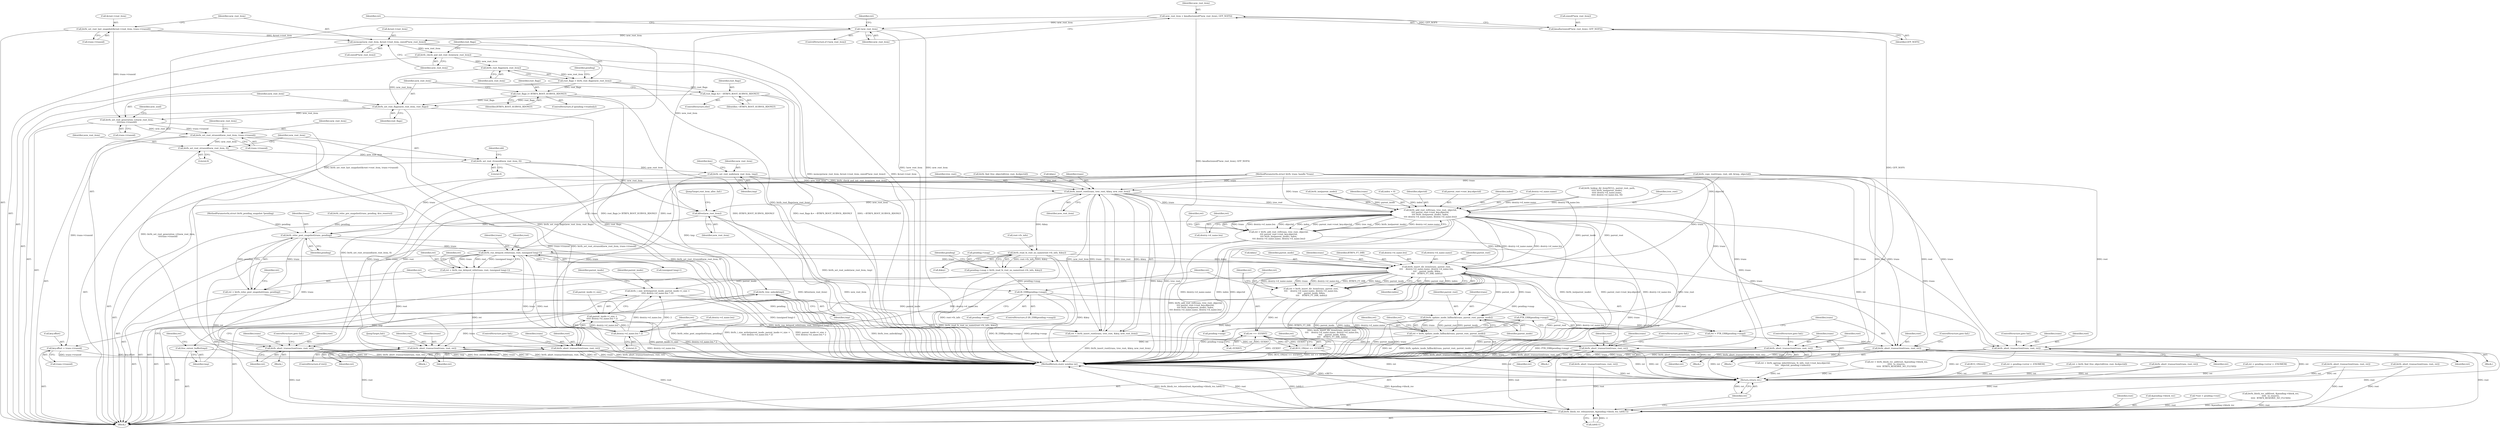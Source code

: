 digraph "0_linux_9c52057c698fb96f8f07e7a4bcf4801a092bda89_2@API" {
"1000394" [label="(Call,memcpy(new_root_item, &root->root_item, sizeof(*new_root_item)))"];
"1000178" [label="(Call,!new_root_item)"];
"1000170" [label="(Call,new_root_item = kmalloc(sizeof(*new_root_item), GFP_NOFS))"];
"1000172" [label="(Call,kmalloc(sizeof(*new_root_item), GFP_NOFS))"];
"1000386" [label="(Call,btrfs_set_root_last_snapshot(&root->root_item, trans->transid))"];
"1000403" [label="(Call,btrfs_check_and_init_root_item(new_root_item))"];
"1000407" [label="(Call,btrfs_root_flags(new_root_item))"];
"1000405" [label="(Call,root_flags = btrfs_root_flags(new_root_item))"];
"1000413" [label="(Call,root_flags |= BTRFS_ROOT_SUBVOL_RDONLY)"];
"1000420" [label="(Call,btrfs_set_root_flags(new_root_item, root_flags))"];
"1000423" [label="(Call,btrfs_set_root_generation_v2(new_root_item,\n\t\t\ttrans->transid))"];
"1000469" [label="(Call,btrfs_set_root_otransid(new_root_item, trans->transid))"];
"1000494" [label="(Call,btrfs_set_root_stransid(new_root_item, 0))"];
"1000497" [label="(Call,btrfs_set_root_rtransid(new_root_item, 0))"];
"1000555" [label="(Call,btrfs_set_root_node(new_root_item, tmp))"];
"1000567" [label="(Call,btrfs_insert_root(trans, tree_root, &key, new_root_item))"];
"1000565" [label="(Call,ret = btrfs_insert_root(trans, tree_root, &key, new_root_item))"];
"1000580" [label="(Call,btrfs_abort_transaction(trans, root, ret))"];
"1000764" [label="(Call,btrfs_block_rsv_release(root, &pending->block_rsv, (u64)-1))"];
"1000774" [label="(Return,return ret;)"];
"1000587" [label="(Call,btrfs_add_root_ref(trans, tree_root, objectid,\n\t\t\t\t parent_root->root_key.objectid,\n\t\t\t\t btrfs_ino(parent_inode), index,\n\t\t\t\t dentry->d_name.name, dentry->d_name.len))"];
"1000585" [label="(Call,ret = btrfs_add_root_ref(trans, tree_root, objectid,\n\t\t\t\t parent_root->root_key.objectid,\n\t\t\t\t btrfs_ino(parent_inode), index,\n\t\t\t\t dentry->d_name.name, dentry->d_name.len))"];
"1000612" [label="(Call,btrfs_abort_transaction(trans, root, ret))"];
"1000647" [label="(Call,btrfs_abort_transaction(trans, root, ret))"];
"1000654" [label="(Call,btrfs_reloc_post_snapshot(trans, pending))"];
"1000652" [label="(Call,ret = btrfs_reloc_post_snapshot(trans, pending))"];
"1000660" [label="(Call,btrfs_abort_transaction(trans, root, ret))"];
"1000667" [label="(Call,btrfs_run_delayed_refs(trans, root, (unsigned long)-1))"];
"1000665" [label="(Call,ret = btrfs_run_delayed_refs(trans, root, (unsigned long)-1))"];
"1000677" [label="(Call,btrfs_abort_transaction(trans, root, ret))"];
"1000684" [label="(Call,btrfs_insert_dir_item(trans, parent_root,\n\t\t\t\t    dentry->d_name.name, dentry->d_name.len,\n \t\t\t\t    parent_inode, &key,\n \t\t\t\t    BTRFS_FT_DIR, index))"];
"1000682" [label="(Call,ret = btrfs_insert_dir_item(trans, parent_root,\n\t\t\t\t    dentry->d_name.name, dentry->d_name.len,\n \t\t\t\t    parent_inode, &key,\n \t\t\t\t    BTRFS_FT_DIR, index))"];
"1000703" [label="(Call,ret == -EEXIST)"];
"1000702" [label="(Call,BUG_ON(ret == -EEXIST))"];
"1000710" [label="(Call,btrfs_abort_transaction(trans, root, ret))"];
"1000715" [label="(Call,btrfs_i_size_write(parent_inode, parent_inode->i_size +\n\t\t\t\t\t dentry->d_name.len * 2))"];
"1000739" [label="(Call,btrfs_update_inode_fallback(trans, parent_root, parent_inode))"];
"1000737" [label="(Call,ret = btrfs_update_inode_fallback(trans, parent_root, parent_inode))"];
"1000745" [label="(Call,btrfs_abort_transaction(trans, root, ret))"];
"1000721" [label="(Call,dentry->d_name.len * 2)"];
"1000717" [label="(Call,parent_inode->i_size +\n\t\t\t\t\t dentry->d_name.len * 2)"];
"1000629" [label="(Call,btrfs_read_fs_root_no_name(root->fs_info, &key))"];
"1000625" [label="(Call,pending->snap = btrfs_read_fs_root_no_name(root->fs_info, &key))"];
"1000636" [label="(Call,IS_ERR(pending->snap))"];
"1000643" [label="(Call,PTR_ERR(pending->snap))"];
"1000641" [label="(Call,ret = PTR_ERR(pending->snap))"];
"1000758" [label="(Call,kfree(new_root_item))"];
"1000573" [label="(Call,btrfs_tree_unlock(tmp))"];
"1000575" [label="(Call,free_extent_buffer(tmp))"];
"1000558" [label="(Call,key.offset = trans->transid)"];
"1000417" [label="(Call,root_flags &= ~BTRFS_ROOT_SUBVOL_RDONLY)"];
"1000576" [label="(Identifier,tmp)"];
"1000400" [label="(Call,sizeof(*new_root_item))"];
"1000124" [label="(Call,*root = pending->root)"];
"1000177" [label="(ControlStructure,if (!new_root_item))"];
"1000629" [label="(Call,btrfs_read_fs_root_no_name(root->fs_info, &key))"];
"1000748" [label="(Identifier,ret)"];
"1000660" [label="(Call,btrfs_abort_transaction(trans, root, ret))"];
"1000668" [label="(Identifier,trans)"];
"1000651" [label="(ControlStructure,goto fail;)"];
"1000573" [label="(Call,btrfs_tree_unlock(tmp))"];
"1000420" [label="(Call,btrfs_set_root_flags(new_root_item, root_flags))"];
"1000544" [label="(Call,btrfs_abort_transaction(trans, root, ret))"];
"1000745" [label="(Call,btrfs_abort_transaction(trans, root, ret))"];
"1000744" [label="(Identifier,ret)"];
"1000727" [label="(Literal,2)"];
"1000722" [label="(Call,dentry->d_name.len)"];
"1000416" [label="(ControlStructure,else)"];
"1000406" [label="(Identifier,root_flags)"];
"1000685" [label="(Identifier,trans)"];
"1000663" [label="(Identifier,ret)"];
"1000760" [label="(JumpTarget,root_item_alloc_fail:)"];
"1000642" [label="(Identifier,ret)"];
"1000386" [label="(Call,btrfs_set_root_last_snapshot(&root->root_item, trans->transid))"];
"1000567" [label="(Call,btrfs_insert_root(trans, tree_root, &key, new_root_item))"];
"1000630" [label="(Call,root->fs_info)"];
"1000604" [label="(Call,dentry->d_name.len)"];
"1000417" [label="(Call,root_flags &= ~BTRFS_ROOT_SUBVOL_RDONLY)"];
"1000738" [label="(Identifier,ret)"];
"1000704" [label="(Identifier,ret)"];
"1000615" [label="(Identifier,ret)"];
"1000739" [label="(Call,btrfs_update_inode_fallback(trans, parent_root, parent_inode))"];
"1000710" [label="(Call,btrfs_abort_transaction(trans, root, ret))"];
"1000498" [label="(Identifier,new_root_item)"];
"1000675" [label="(Identifier,ret)"];
"1000405" [label="(Call,root_flags = btrfs_root_flags(new_root_item))"];
"1000676" [label="(Block,)"];
"1000747" [label="(Identifier,root)"];
"1000497" [label="(Call,btrfs_set_root_rtransid(new_root_item, 0))"];
"1000612" [label="(Call,btrfs_abort_transaction(trans, root, ret))"];
"1000470" [label="(Identifier,new_root_item)"];
"1000172" [label="(Call,kmalloc(sizeof(*new_root_item), GFP_NOFS))"];
"1000664" [label="(ControlStructure,goto fail;)"];
"1000683" [label="(Identifier,ret)"];
"1000404" [label="(Identifier,new_root_item)"];
"1000179" [label="(Identifier,new_root_item)"];
"1000181" [label="(Call,ret = pending->error = -ENOMEM)"];
"1000743" [label="(ControlStructure,if (ret))"];
"1000423" [label="(Call,btrfs_set_root_generation_v2(new_root_item,\n\t\t\ttrans->transid))"];
"1000662" [label="(Identifier,root)"];
"1000700" [label="(Identifier,BTRFS_FT_DIR)"];
"1000560" [label="(Identifier,key)"];
"1000570" [label="(Call,&key)"];
"1000173" [label="(Call,sizeof(*new_root_item))"];
"1000596" [label="(Call,btrfs_ino(parent_inode))"];
"1000679" [label="(Identifier,root)"];
"1000496" [label="(Literal,0)"];
"1000681" [label="(ControlStructure,goto fail;)"];
"1000649" [label="(Identifier,root)"];
"1000669" [label="(Identifier,root)"];
"1000740" [label="(Identifier,trans)"];
"1000682" [label="(Call,ret = btrfs_insert_dir_item(trans, parent_root,\n\t\t\t\t    dentry->d_name.name, dentry->d_name.len,\n \t\t\t\t    parent_inode, &key,\n \t\t\t\t    BTRFS_FT_DIR, index))"];
"1000678" [label="(Identifier,trans)"];
"1000770" [label="(Call,(u64)-1)"];
"1000568" [label="(Identifier,trans)"];
"1000424" [label="(Identifier,new_root_item)"];
"1000565" [label="(Call,ret = btrfs_insert_root(trans, tree_root, &key, new_root_item))"];
"1000625" [label="(Call,pending->snap = btrfs_read_fs_root_no_name(root->fs_info, &key))"];
"1000191" [label="(Identifier,ret)"];
"1000677" [label="(Call,btrfs_abort_transaction(trans, root, ret))"];
"1000217" [label="(Call,btrfs_block_rsv_add(root, &pending->block_rsv,\n\t\t\t\t\t  to_reserve,\n\t\t\t\t\t  BTRFS_RESERVE_NO_FLUSH))"];
"1000418" [label="(Identifier,root_flags)"];
"1000415" [label="(Identifier,BTRFS_ROOT_SUBVOL_RDONLY)"];
"1000659" [label="(Block,)"];
"1000419" [label="(Identifier,~BTRFS_ROOT_SUBVOL_RDONLY)"];
"1000588" [label="(Identifier,trans)"];
"1000715" [label="(Call,btrfs_i_size_write(parent_inode, parent_inode->i_size +\n\t\t\t\t\t dentry->d_name.len * 2))"];
"1000555" [label="(Call,btrfs_set_root_node(new_root_item, tmp))"];
"1000692" [label="(Call,dentry->d_name.len)"];
"1000764" [label="(Call,btrfs_block_rsv_release(root, &pending->block_rsv, (u64)-1))"];
"1000579" [label="(Block,)"];
"1000387" [label="(Call,&root->root_item)"];
"1000721" [label="(Call,dentry->d_name.len * 2)"];
"1000741" [label="(Identifier,parent_root)"];
"1000774" [label="(Return,return ret;)"];
"1000742" [label="(Identifier,parent_inode)"];
"1000148" [label="(Call,index = 0)"];
"1000530" [label="(Call,btrfs_copy_root(trans, root, old, &tmp, objectid))"];
"1000635" [label="(ControlStructure,if (IS_ERR(pending->snap)))"];
"1000656" [label="(Identifier,pending)"];
"1000713" [label="(Identifier,ret)"];
"1000396" [label="(Call,&root->root_item)"];
"1000586" [label="(Identifier,ret)"];
"1000643" [label="(Call,PTR_ERR(pending->snap))"];
"1000582" [label="(Identifier,root)"];
"1000655" [label="(Identifier,trans)"];
"1000705" [label="(Call,-EEXIST)"];
"1000737" [label="(Call,ret = btrfs_update_inode_fallback(trans, parent_root, parent_inode))"];
"1000190" [label="(Call,ret = btrfs_find_free_objectid(tree_root, &objectid))"];
"1000161" [label="(Call,ret = pending->error = -ENOMEM)"];
"1000718" [label="(Call,parent_inode->i_size)"];
"1000613" [label="(Identifier,trans)"];
"1000409" [label="(ControlStructure,if (pending->readonly))"];
"1000758" [label="(Call,kfree(new_root_item))"];
"1000114" [label="(Block,)"];
"1000636" [label="(Call,IS_ERR(pending->snap))"];
"1000709" [label="(Block,)"];
"1000499" [label="(Literal,0)"];
"1000585" [label="(Call,ret = btrfs_add_root_ref(trans, tree_root, objectid,\n\t\t\t\t parent_root->root_key.objectid,\n\t\t\t\t btrfs_ino(parent_inode), index,\n\t\t\t\t dentry->d_name.name, dentry->d_name.len))"];
"1000626" [label="(Call,pending->snap)"];
"1000641" [label="(Call,ret = PTR_ERR(pending->snap))"];
"1000411" [label="(Identifier,pending)"];
"1000558" [label="(Call,key.offset = trans->transid)"];
"1000711" [label="(Identifier,trans)"];
"1000583" [label="(Identifier,ret)"];
"1000730" [label="(Identifier,parent_inode)"];
"1000569" [label="(Identifier,tree_root)"];
"1000638" [label="(Identifier,pending)"];
"1000557" [label="(Identifier,tmp)"];
"1000521" [label="(Call,btrfs_abort_transaction(trans, root, ret))"];
"1000647" [label="(Call,btrfs_abort_transaction(trans, root, ret))"];
"1000746" [label="(Identifier,trans)"];
"1000644" [label="(Call,pending->snap)"];
"1000765" [label="(Identifier,root)"];
"1000234" [label="(Call,ret = btrfs_qgroup_inherit(trans, fs_info, root->root_key.objectid,\n\t\t\t\t   objectid, pending->inherit))"];
"1000687" [label="(Call,dentry->d_name.name)"];
"1000587" [label="(Call,btrfs_add_root_ref(trans, tree_root, objectid,\n\t\t\t\t parent_root->root_key.objectid,\n\t\t\t\t btrfs_ino(parent_inode), index,\n\t\t\t\t dentry->d_name.name, dentry->d_name.len))"];
"1000666" [label="(Identifier,ret)"];
"1000363" [label="(Call,btrfs_abort_transaction(trans, root, ret))"];
"1000176" [label="(Identifier,GFP_NOFS)"];
"1000658" [label="(Identifier,ret)"];
"1000407" [label="(Call,btrfs_root_flags(new_root_item))"];
"1000170" [label="(Call,new_root_item = kmalloc(sizeof(*new_root_item), GFP_NOFS))"];
"1000614" [label="(Identifier,root)"];
"1000650" [label="(Identifier,ret)"];
"1000494" [label="(Call,btrfs_set_root_stransid(new_root_item, 0))"];
"1000654" [label="(Call,btrfs_reloc_post_snapshot(trans, pending))"];
"1000667" [label="(Call,btrfs_run_delayed_refs(trans, root, (unsigned long)-1))"];
"1000661" [label="(Identifier,trans)"];
"1000665" [label="(Call,ret = btrfs_run_delayed_refs(trans, root, (unsigned long)-1))"];
"1000574" [label="(Identifier,tmp)"];
"1000633" [label="(Call,&key)"];
"1000495" [label="(Identifier,new_root_item)"];
"1000572" [label="(Identifier,new_root_item)"];
"1000394" [label="(Call,memcpy(new_root_item, &root->root_item, sizeof(*new_root_item)))"];
"1000562" [label="(Call,trans->transid)"];
"1000471" [label="(Call,trans->transid)"];
"1000590" [label="(Identifier,objectid)"];
"1000591" [label="(Call,parent_root->root_key.objectid)"];
"1000684" [label="(Call,btrfs_insert_dir_item(trans, parent_root,\n\t\t\t\t    dentry->d_name.name, dentry->d_name.len,\n \t\t\t\t    parent_inode, &key,\n \t\t\t\t    BTRFS_FT_DIR, index))"];
"1000759" [label="(Identifier,new_root_item)"];
"1000391" [label="(Call,trans->transid)"];
"1000766" [label="(Call,&pending->block_rsv)"];
"1000414" [label="(Identifier,root_flags)"];
"1000580" [label="(Call,btrfs_abort_transaction(trans, root, ret))"];
"1000610" [label="(Identifier,ret)"];
"1000192" [label="(Call,btrfs_find_free_objectid(tree_root, &objectid))"];
"1000378" [label="(Call,btrfs_abort_transaction(trans, root, ret))"];
"1000653" [label="(Identifier,ret)"];
"1000477" [label="(Identifier,new_root_item)"];
"1000598" [label="(Identifier,index)"];
"1000599" [label="(Call,dentry->d_name.name)"];
"1000575" [label="(Call,free_extent_buffer(tmp))"];
"1000321" [label="(Call,btrfs_lookup_dir_item(NULL, parent_root, path,\n\t\t\t\t\t btrfs_ino(parent_inode),\n\t\t\t\t\t dentry->d_name.name,\n\t\t\t\t\t dentry->d_name.len, 0))"];
"1000670" [label="(Call,(unsigned long)-1)"];
"1000589" [label="(Identifier,tree_root)"];
"1000703" [label="(Call,ret == -EEXIST)"];
"1000584" [label="(ControlStructure,goto fail;)"];
"1000469" [label="(Call,btrfs_set_root_otransid(new_root_item, trans->transid))"];
"1000581" [label="(Identifier,trans)"];
"1000714" [label="(ControlStructure,goto fail;)"];
"1000648" [label="(Identifier,trans)"];
"1000708" [label="(Identifier,ret)"];
"1000712" [label="(Identifier,root)"];
"1000182" [label="(Identifier,ret)"];
"1000640" [label="(Block,)"];
"1000578" [label="(Identifier,ret)"];
"1000776" [label="(MethodReturn,static noinline int)"];
"1000686" [label="(Identifier,parent_root)"];
"1000171" [label="(Identifier,new_root_item)"];
"1000408" [label="(Identifier,new_root_item)"];
"1000395" [label="(Identifier,new_root_item)"];
"1000178" [label="(Call,!new_root_item)"];
"1000205" [label="(Call,btrfs_reloc_pre_snapshot(trans, pending, &to_reserve))"];
"1000559" [label="(Call,key.offset)"];
"1000680" [label="(Identifier,ret)"];
"1000501" [label="(Identifier,old)"];
"1000566" [label="(Identifier,ret)"];
"1000611" [label="(Block,)"];
"1000413" [label="(Call,root_flags |= BTRFS_ROOT_SUBVOL_RDONLY)"];
"1000775" [label="(Identifier,ret)"];
"1000717" [label="(Call,parent_inode->i_size +\n\t\t\t\t\t dentry->d_name.len * 2)"];
"1000716" [label="(Identifier,parent_inode)"];
"1000111" [label="(MethodParameterIn,struct btrfs_trans_handle *trans)"];
"1000616" [label="(ControlStructure,goto fail;)"];
"1000425" [label="(Call,trans->transid)"];
"1000749" [label="(JumpTarget,fail:)"];
"1000215" [label="(Call,ret = btrfs_block_rsv_add(root, &pending->block_rsv,\n\t\t\t\t\t  to_reserve,\n\t\t\t\t\t  BTRFS_RESERVE_NO_FLUSH))"];
"1000698" [label="(Call,&key)"];
"1000556" [label="(Identifier,new_root_item)"];
"1000113" [label="(MethodParameterIn,struct btrfs_pending_snapshot *pending)"];
"1000430" [label="(Identifier,new_uuid)"];
"1000701" [label="(Identifier,index)"];
"1000421" [label="(Identifier,new_root_item)"];
"1000702" [label="(Call,BUG_ON(ret == -EEXIST))"];
"1000317" [label="(Call,BUG_ON(ret))"];
"1000422" [label="(Identifier,root_flags)"];
"1000637" [label="(Call,pending->snap)"];
"1000697" [label="(Identifier,parent_inode)"];
"1000652" [label="(Call,ret = btrfs_reloc_post_snapshot(trans, pending))"];
"1000403" [label="(Call,btrfs_check_and_init_root_item(new_root_item))"];
"1000394" -> "1000114"  [label="AST: "];
"1000394" -> "1000400"  [label="CFG: "];
"1000395" -> "1000394"  [label="AST: "];
"1000396" -> "1000394"  [label="AST: "];
"1000400" -> "1000394"  [label="AST: "];
"1000404" -> "1000394"  [label="CFG: "];
"1000394" -> "1000776"  [label="DDG: &root->root_item"];
"1000394" -> "1000776"  [label="DDG: memcpy(new_root_item, &root->root_item, sizeof(*new_root_item))"];
"1000178" -> "1000394"  [label="DDG: new_root_item"];
"1000386" -> "1000394"  [label="DDG: &root->root_item"];
"1000394" -> "1000403"  [label="DDG: new_root_item"];
"1000178" -> "1000177"  [label="AST: "];
"1000178" -> "1000179"  [label="CFG: "];
"1000179" -> "1000178"  [label="AST: "];
"1000182" -> "1000178"  [label="CFG: "];
"1000191" -> "1000178"  [label="CFG: "];
"1000178" -> "1000776"  [label="DDG: !new_root_item"];
"1000178" -> "1000776"  [label="DDG: new_root_item"];
"1000170" -> "1000178"  [label="DDG: new_root_item"];
"1000178" -> "1000758"  [label="DDG: new_root_item"];
"1000170" -> "1000114"  [label="AST: "];
"1000170" -> "1000172"  [label="CFG: "];
"1000171" -> "1000170"  [label="AST: "];
"1000172" -> "1000170"  [label="AST: "];
"1000179" -> "1000170"  [label="CFG: "];
"1000170" -> "1000776"  [label="DDG: kmalloc(sizeof(*new_root_item), GFP_NOFS)"];
"1000172" -> "1000170"  [label="DDG: GFP_NOFS"];
"1000172" -> "1000176"  [label="CFG: "];
"1000173" -> "1000172"  [label="AST: "];
"1000176" -> "1000172"  [label="AST: "];
"1000172" -> "1000776"  [label="DDG: GFP_NOFS"];
"1000386" -> "1000114"  [label="AST: "];
"1000386" -> "1000391"  [label="CFG: "];
"1000387" -> "1000386"  [label="AST: "];
"1000391" -> "1000386"  [label="AST: "];
"1000395" -> "1000386"  [label="CFG: "];
"1000386" -> "1000776"  [label="DDG: btrfs_set_root_last_snapshot(&root->root_item, trans->transid)"];
"1000386" -> "1000423"  [label="DDG: trans->transid"];
"1000403" -> "1000114"  [label="AST: "];
"1000403" -> "1000404"  [label="CFG: "];
"1000404" -> "1000403"  [label="AST: "];
"1000406" -> "1000403"  [label="CFG: "];
"1000403" -> "1000776"  [label="DDG: btrfs_check_and_init_root_item(new_root_item)"];
"1000403" -> "1000407"  [label="DDG: new_root_item"];
"1000407" -> "1000405"  [label="AST: "];
"1000407" -> "1000408"  [label="CFG: "];
"1000408" -> "1000407"  [label="AST: "];
"1000405" -> "1000407"  [label="CFG: "];
"1000407" -> "1000405"  [label="DDG: new_root_item"];
"1000407" -> "1000420"  [label="DDG: new_root_item"];
"1000405" -> "1000114"  [label="AST: "];
"1000406" -> "1000405"  [label="AST: "];
"1000411" -> "1000405"  [label="CFG: "];
"1000405" -> "1000776"  [label="DDG: btrfs_root_flags(new_root_item)"];
"1000405" -> "1000413"  [label="DDG: root_flags"];
"1000405" -> "1000417"  [label="DDG: root_flags"];
"1000413" -> "1000409"  [label="AST: "];
"1000413" -> "1000415"  [label="CFG: "];
"1000414" -> "1000413"  [label="AST: "];
"1000415" -> "1000413"  [label="AST: "];
"1000421" -> "1000413"  [label="CFG: "];
"1000413" -> "1000776"  [label="DDG: root_flags |= BTRFS_ROOT_SUBVOL_RDONLY"];
"1000413" -> "1000776"  [label="DDG: BTRFS_ROOT_SUBVOL_RDONLY"];
"1000413" -> "1000420"  [label="DDG: root_flags"];
"1000420" -> "1000114"  [label="AST: "];
"1000420" -> "1000422"  [label="CFG: "];
"1000421" -> "1000420"  [label="AST: "];
"1000422" -> "1000420"  [label="AST: "];
"1000424" -> "1000420"  [label="CFG: "];
"1000420" -> "1000776"  [label="DDG: btrfs_set_root_flags(new_root_item, root_flags)"];
"1000420" -> "1000776"  [label="DDG: root_flags"];
"1000417" -> "1000420"  [label="DDG: root_flags"];
"1000420" -> "1000423"  [label="DDG: new_root_item"];
"1000423" -> "1000114"  [label="AST: "];
"1000423" -> "1000425"  [label="CFG: "];
"1000424" -> "1000423"  [label="AST: "];
"1000425" -> "1000423"  [label="AST: "];
"1000430" -> "1000423"  [label="CFG: "];
"1000423" -> "1000776"  [label="DDG: btrfs_set_root_generation_v2(new_root_item,\n\t\t\ttrans->transid)"];
"1000423" -> "1000469"  [label="DDG: new_root_item"];
"1000423" -> "1000469"  [label="DDG: trans->transid"];
"1000469" -> "1000114"  [label="AST: "];
"1000469" -> "1000471"  [label="CFG: "];
"1000470" -> "1000469"  [label="AST: "];
"1000471" -> "1000469"  [label="AST: "];
"1000477" -> "1000469"  [label="CFG: "];
"1000469" -> "1000776"  [label="DDG: btrfs_set_root_otransid(new_root_item, trans->transid)"];
"1000469" -> "1000776"  [label="DDG: trans->transid"];
"1000469" -> "1000494"  [label="DDG: new_root_item"];
"1000469" -> "1000558"  [label="DDG: trans->transid"];
"1000494" -> "1000114"  [label="AST: "];
"1000494" -> "1000496"  [label="CFG: "];
"1000495" -> "1000494"  [label="AST: "];
"1000496" -> "1000494"  [label="AST: "];
"1000498" -> "1000494"  [label="CFG: "];
"1000494" -> "1000776"  [label="DDG: btrfs_set_root_stransid(new_root_item, 0)"];
"1000494" -> "1000497"  [label="DDG: new_root_item"];
"1000497" -> "1000114"  [label="AST: "];
"1000497" -> "1000499"  [label="CFG: "];
"1000498" -> "1000497"  [label="AST: "];
"1000499" -> "1000497"  [label="AST: "];
"1000501" -> "1000497"  [label="CFG: "];
"1000497" -> "1000776"  [label="DDG: btrfs_set_root_rtransid(new_root_item, 0)"];
"1000497" -> "1000555"  [label="DDG: new_root_item"];
"1000497" -> "1000758"  [label="DDG: new_root_item"];
"1000555" -> "1000114"  [label="AST: "];
"1000555" -> "1000557"  [label="CFG: "];
"1000556" -> "1000555"  [label="AST: "];
"1000557" -> "1000555"  [label="AST: "];
"1000560" -> "1000555"  [label="CFG: "];
"1000555" -> "1000776"  [label="DDG: btrfs_set_root_node(new_root_item, tmp)"];
"1000555" -> "1000567"  [label="DDG: new_root_item"];
"1000555" -> "1000573"  [label="DDG: tmp"];
"1000567" -> "1000565"  [label="AST: "];
"1000567" -> "1000572"  [label="CFG: "];
"1000568" -> "1000567"  [label="AST: "];
"1000569" -> "1000567"  [label="AST: "];
"1000570" -> "1000567"  [label="AST: "];
"1000572" -> "1000567"  [label="AST: "];
"1000565" -> "1000567"  [label="CFG: "];
"1000567" -> "1000776"  [label="DDG: tree_root"];
"1000567" -> "1000776"  [label="DDG: &key"];
"1000567" -> "1000565"  [label="DDG: trans"];
"1000567" -> "1000565"  [label="DDG: tree_root"];
"1000567" -> "1000565"  [label="DDG: &key"];
"1000567" -> "1000565"  [label="DDG: new_root_item"];
"1000530" -> "1000567"  [label="DDG: trans"];
"1000111" -> "1000567"  [label="DDG: trans"];
"1000192" -> "1000567"  [label="DDG: tree_root"];
"1000567" -> "1000580"  [label="DDG: trans"];
"1000567" -> "1000587"  [label="DDG: trans"];
"1000567" -> "1000587"  [label="DDG: tree_root"];
"1000567" -> "1000629"  [label="DDG: &key"];
"1000567" -> "1000758"  [label="DDG: new_root_item"];
"1000565" -> "1000114"  [label="AST: "];
"1000566" -> "1000565"  [label="AST: "];
"1000574" -> "1000565"  [label="CFG: "];
"1000565" -> "1000776"  [label="DDG: btrfs_insert_root(trans, tree_root, &key, new_root_item)"];
"1000565" -> "1000580"  [label="DDG: ret"];
"1000580" -> "1000579"  [label="AST: "];
"1000580" -> "1000583"  [label="CFG: "];
"1000581" -> "1000580"  [label="AST: "];
"1000582" -> "1000580"  [label="AST: "];
"1000583" -> "1000580"  [label="AST: "];
"1000584" -> "1000580"  [label="CFG: "];
"1000580" -> "1000776"  [label="DDG: btrfs_abort_transaction(trans, root, ret)"];
"1000580" -> "1000776"  [label="DDG: ret"];
"1000580" -> "1000776"  [label="DDG: trans"];
"1000111" -> "1000580"  [label="DDG: trans"];
"1000530" -> "1000580"  [label="DDG: root"];
"1000580" -> "1000764"  [label="DDG: root"];
"1000580" -> "1000774"  [label="DDG: ret"];
"1000764" -> "1000114"  [label="AST: "];
"1000764" -> "1000770"  [label="CFG: "];
"1000765" -> "1000764"  [label="AST: "];
"1000766" -> "1000764"  [label="AST: "];
"1000770" -> "1000764"  [label="AST: "];
"1000775" -> "1000764"  [label="CFG: "];
"1000764" -> "1000776"  [label="DDG: (u64)-1"];
"1000764" -> "1000776"  [label="DDG: &pending->block_rsv"];
"1000764" -> "1000776"  [label="DDG: btrfs_block_rsv_release(root, &pending->block_rsv, (u64)-1)"];
"1000764" -> "1000776"  [label="DDG: root"];
"1000124" -> "1000764"  [label="DDG: root"];
"1000710" -> "1000764"  [label="DDG: root"];
"1000660" -> "1000764"  [label="DDG: root"];
"1000544" -> "1000764"  [label="DDG: root"];
"1000378" -> "1000764"  [label="DDG: root"];
"1000217" -> "1000764"  [label="DDG: root"];
"1000217" -> "1000764"  [label="DDG: &pending->block_rsv"];
"1000647" -> "1000764"  [label="DDG: root"];
"1000521" -> "1000764"  [label="DDG: root"];
"1000667" -> "1000764"  [label="DDG: root"];
"1000612" -> "1000764"  [label="DDG: root"];
"1000363" -> "1000764"  [label="DDG: root"];
"1000677" -> "1000764"  [label="DDG: root"];
"1000745" -> "1000764"  [label="DDG: root"];
"1000770" -> "1000764"  [label="DDG: -1"];
"1000774" -> "1000114"  [label="AST: "];
"1000774" -> "1000775"  [label="CFG: "];
"1000775" -> "1000774"  [label="AST: "];
"1000776" -> "1000774"  [label="CFG: "];
"1000774" -> "1000776"  [label="DDG: <RET>"];
"1000775" -> "1000774"  [label="DDG: ret"];
"1000181" -> "1000774"  [label="DDG: ret"];
"1000647" -> "1000774"  [label="DDG: ret"];
"1000660" -> "1000774"  [label="DDG: ret"];
"1000745" -> "1000774"  [label="DDG: ret"];
"1000521" -> "1000774"  [label="DDG: ret"];
"1000317" -> "1000774"  [label="DDG: ret"];
"1000612" -> "1000774"  [label="DDG: ret"];
"1000737" -> "1000774"  [label="DDG: ret"];
"1000710" -> "1000774"  [label="DDG: ret"];
"1000363" -> "1000774"  [label="DDG: ret"];
"1000544" -> "1000774"  [label="DDG: ret"];
"1000161" -> "1000774"  [label="DDG: ret"];
"1000378" -> "1000774"  [label="DDG: ret"];
"1000677" -> "1000774"  [label="DDG: ret"];
"1000190" -> "1000774"  [label="DDG: ret"];
"1000215" -> "1000774"  [label="DDG: ret"];
"1000234" -> "1000774"  [label="DDG: ret"];
"1000587" -> "1000585"  [label="AST: "];
"1000587" -> "1000604"  [label="CFG: "];
"1000588" -> "1000587"  [label="AST: "];
"1000589" -> "1000587"  [label="AST: "];
"1000590" -> "1000587"  [label="AST: "];
"1000591" -> "1000587"  [label="AST: "];
"1000596" -> "1000587"  [label="AST: "];
"1000598" -> "1000587"  [label="AST: "];
"1000599" -> "1000587"  [label="AST: "];
"1000604" -> "1000587"  [label="AST: "];
"1000585" -> "1000587"  [label="CFG: "];
"1000587" -> "1000776"  [label="DDG: tree_root"];
"1000587" -> "1000776"  [label="DDG: dentry->d_name.name"];
"1000587" -> "1000776"  [label="DDG: index"];
"1000587" -> "1000776"  [label="DDG: objectid"];
"1000587" -> "1000776"  [label="DDG: btrfs_ino(parent_inode)"];
"1000587" -> "1000776"  [label="DDG: parent_root->root_key.objectid"];
"1000587" -> "1000776"  [label="DDG: dentry->d_name.len"];
"1000587" -> "1000585"  [label="DDG: trans"];
"1000587" -> "1000585"  [label="DDG: dentry->d_name.len"];
"1000587" -> "1000585"  [label="DDG: objectid"];
"1000587" -> "1000585"  [label="DDG: index"];
"1000587" -> "1000585"  [label="DDG: parent_root->root_key.objectid"];
"1000587" -> "1000585"  [label="DDG: tree_root"];
"1000587" -> "1000585"  [label="DDG: btrfs_ino(parent_inode)"];
"1000587" -> "1000585"  [label="DDG: dentry->d_name.name"];
"1000111" -> "1000587"  [label="DDG: trans"];
"1000530" -> "1000587"  [label="DDG: objectid"];
"1000596" -> "1000587"  [label="DDG: parent_inode"];
"1000148" -> "1000587"  [label="DDG: index"];
"1000321" -> "1000587"  [label="DDG: dentry->d_name.name"];
"1000321" -> "1000587"  [label="DDG: dentry->d_name.len"];
"1000587" -> "1000612"  [label="DDG: trans"];
"1000587" -> "1000647"  [label="DDG: trans"];
"1000587" -> "1000654"  [label="DDG: trans"];
"1000587" -> "1000684"  [label="DDG: dentry->d_name.name"];
"1000587" -> "1000684"  [label="DDG: dentry->d_name.len"];
"1000587" -> "1000684"  [label="DDG: index"];
"1000585" -> "1000114"  [label="AST: "];
"1000586" -> "1000585"  [label="AST: "];
"1000610" -> "1000585"  [label="CFG: "];
"1000585" -> "1000776"  [label="DDG: btrfs_add_root_ref(trans, tree_root, objectid,\n\t\t\t\t parent_root->root_key.objectid,\n\t\t\t\t btrfs_ino(parent_inode), index,\n\t\t\t\t dentry->d_name.name, dentry->d_name.len)"];
"1000585" -> "1000612"  [label="DDG: ret"];
"1000612" -> "1000611"  [label="AST: "];
"1000612" -> "1000615"  [label="CFG: "];
"1000613" -> "1000612"  [label="AST: "];
"1000614" -> "1000612"  [label="AST: "];
"1000615" -> "1000612"  [label="AST: "];
"1000616" -> "1000612"  [label="CFG: "];
"1000612" -> "1000776"  [label="DDG: trans"];
"1000612" -> "1000776"  [label="DDG: ret"];
"1000612" -> "1000776"  [label="DDG: btrfs_abort_transaction(trans, root, ret)"];
"1000111" -> "1000612"  [label="DDG: trans"];
"1000530" -> "1000612"  [label="DDG: root"];
"1000647" -> "1000640"  [label="AST: "];
"1000647" -> "1000650"  [label="CFG: "];
"1000648" -> "1000647"  [label="AST: "];
"1000649" -> "1000647"  [label="AST: "];
"1000650" -> "1000647"  [label="AST: "];
"1000651" -> "1000647"  [label="CFG: "];
"1000647" -> "1000776"  [label="DDG: ret"];
"1000647" -> "1000776"  [label="DDG: btrfs_abort_transaction(trans, root, ret)"];
"1000647" -> "1000776"  [label="DDG: trans"];
"1000111" -> "1000647"  [label="DDG: trans"];
"1000530" -> "1000647"  [label="DDG: root"];
"1000641" -> "1000647"  [label="DDG: ret"];
"1000654" -> "1000652"  [label="AST: "];
"1000654" -> "1000656"  [label="CFG: "];
"1000655" -> "1000654"  [label="AST: "];
"1000656" -> "1000654"  [label="AST: "];
"1000652" -> "1000654"  [label="CFG: "];
"1000654" -> "1000776"  [label="DDG: pending"];
"1000654" -> "1000652"  [label="DDG: trans"];
"1000654" -> "1000652"  [label="DDG: pending"];
"1000111" -> "1000654"  [label="DDG: trans"];
"1000205" -> "1000654"  [label="DDG: pending"];
"1000113" -> "1000654"  [label="DDG: pending"];
"1000654" -> "1000660"  [label="DDG: trans"];
"1000654" -> "1000667"  [label="DDG: trans"];
"1000652" -> "1000114"  [label="AST: "];
"1000653" -> "1000652"  [label="AST: "];
"1000658" -> "1000652"  [label="CFG: "];
"1000652" -> "1000776"  [label="DDG: btrfs_reloc_post_snapshot(trans, pending)"];
"1000652" -> "1000660"  [label="DDG: ret"];
"1000660" -> "1000659"  [label="AST: "];
"1000660" -> "1000663"  [label="CFG: "];
"1000661" -> "1000660"  [label="AST: "];
"1000662" -> "1000660"  [label="AST: "];
"1000663" -> "1000660"  [label="AST: "];
"1000664" -> "1000660"  [label="CFG: "];
"1000660" -> "1000776"  [label="DDG: ret"];
"1000660" -> "1000776"  [label="DDG: btrfs_abort_transaction(trans, root, ret)"];
"1000660" -> "1000776"  [label="DDG: trans"];
"1000111" -> "1000660"  [label="DDG: trans"];
"1000530" -> "1000660"  [label="DDG: root"];
"1000667" -> "1000665"  [label="AST: "];
"1000667" -> "1000670"  [label="CFG: "];
"1000668" -> "1000667"  [label="AST: "];
"1000669" -> "1000667"  [label="AST: "];
"1000670" -> "1000667"  [label="AST: "];
"1000665" -> "1000667"  [label="CFG: "];
"1000667" -> "1000776"  [label="DDG: (unsigned long)-1"];
"1000667" -> "1000665"  [label="DDG: trans"];
"1000667" -> "1000665"  [label="DDG: root"];
"1000667" -> "1000665"  [label="DDG: (unsigned long)-1"];
"1000111" -> "1000667"  [label="DDG: trans"];
"1000530" -> "1000667"  [label="DDG: root"];
"1000670" -> "1000667"  [label="DDG: -1"];
"1000667" -> "1000677"  [label="DDG: trans"];
"1000667" -> "1000677"  [label="DDG: root"];
"1000667" -> "1000684"  [label="DDG: trans"];
"1000667" -> "1000710"  [label="DDG: root"];
"1000667" -> "1000745"  [label="DDG: root"];
"1000665" -> "1000114"  [label="AST: "];
"1000666" -> "1000665"  [label="AST: "];
"1000675" -> "1000665"  [label="CFG: "];
"1000665" -> "1000776"  [label="DDG: btrfs_run_delayed_refs(trans, root, (unsigned long)-1)"];
"1000665" -> "1000677"  [label="DDG: ret"];
"1000677" -> "1000676"  [label="AST: "];
"1000677" -> "1000680"  [label="CFG: "];
"1000678" -> "1000677"  [label="AST: "];
"1000679" -> "1000677"  [label="AST: "];
"1000680" -> "1000677"  [label="AST: "];
"1000681" -> "1000677"  [label="CFG: "];
"1000677" -> "1000776"  [label="DDG: trans"];
"1000677" -> "1000776"  [label="DDG: btrfs_abort_transaction(trans, root, ret)"];
"1000677" -> "1000776"  [label="DDG: ret"];
"1000111" -> "1000677"  [label="DDG: trans"];
"1000684" -> "1000682"  [label="AST: "];
"1000684" -> "1000701"  [label="CFG: "];
"1000685" -> "1000684"  [label="AST: "];
"1000686" -> "1000684"  [label="AST: "];
"1000687" -> "1000684"  [label="AST: "];
"1000692" -> "1000684"  [label="AST: "];
"1000697" -> "1000684"  [label="AST: "];
"1000698" -> "1000684"  [label="AST: "];
"1000700" -> "1000684"  [label="AST: "];
"1000701" -> "1000684"  [label="AST: "];
"1000682" -> "1000684"  [label="CFG: "];
"1000684" -> "1000776"  [label="DDG: BTRFS_FT_DIR"];
"1000684" -> "1000776"  [label="DDG: parent_inode"];
"1000684" -> "1000776"  [label="DDG: index"];
"1000684" -> "1000776"  [label="DDG: dentry->d_name.name"];
"1000684" -> "1000776"  [label="DDG: parent_root"];
"1000684" -> "1000776"  [label="DDG: dentry->d_name.len"];
"1000684" -> "1000776"  [label="DDG: &key"];
"1000684" -> "1000682"  [label="DDG: parent_root"];
"1000684" -> "1000682"  [label="DDG: index"];
"1000684" -> "1000682"  [label="DDG: dentry->d_name.name"];
"1000684" -> "1000682"  [label="DDG: trans"];
"1000684" -> "1000682"  [label="DDG: dentry->d_name.len"];
"1000684" -> "1000682"  [label="DDG: BTRFS_FT_DIR"];
"1000684" -> "1000682"  [label="DDG: &key"];
"1000684" -> "1000682"  [label="DDG: parent_inode"];
"1000111" -> "1000684"  [label="DDG: trans"];
"1000321" -> "1000684"  [label="DDG: parent_root"];
"1000596" -> "1000684"  [label="DDG: parent_inode"];
"1000629" -> "1000684"  [label="DDG: &key"];
"1000684" -> "1000710"  [label="DDG: trans"];
"1000684" -> "1000715"  [label="DDG: parent_inode"];
"1000684" -> "1000721"  [label="DDG: dentry->d_name.len"];
"1000684" -> "1000739"  [label="DDG: trans"];
"1000684" -> "1000739"  [label="DDG: parent_root"];
"1000682" -> "1000114"  [label="AST: "];
"1000683" -> "1000682"  [label="AST: "];
"1000704" -> "1000682"  [label="CFG: "];
"1000682" -> "1000776"  [label="DDG: btrfs_insert_dir_item(trans, parent_root,\n\t\t\t\t    dentry->d_name.name, dentry->d_name.len,\n \t\t\t\t    parent_inode, &key,\n \t\t\t\t    BTRFS_FT_DIR, index)"];
"1000682" -> "1000703"  [label="DDG: ret"];
"1000703" -> "1000702"  [label="AST: "];
"1000703" -> "1000705"  [label="CFG: "];
"1000704" -> "1000703"  [label="AST: "];
"1000705" -> "1000703"  [label="AST: "];
"1000702" -> "1000703"  [label="CFG: "];
"1000703" -> "1000776"  [label="DDG: -EEXIST"];
"1000703" -> "1000702"  [label="DDG: ret"];
"1000703" -> "1000702"  [label="DDG: -EEXIST"];
"1000705" -> "1000703"  [label="DDG: EEXIST"];
"1000703" -> "1000710"  [label="DDG: ret"];
"1000702" -> "1000114"  [label="AST: "];
"1000708" -> "1000702"  [label="CFG: "];
"1000702" -> "1000776"  [label="DDG: BUG_ON(ret == -EEXIST)"];
"1000702" -> "1000776"  [label="DDG: ret == -EEXIST"];
"1000710" -> "1000709"  [label="AST: "];
"1000710" -> "1000713"  [label="CFG: "];
"1000711" -> "1000710"  [label="AST: "];
"1000712" -> "1000710"  [label="AST: "];
"1000713" -> "1000710"  [label="AST: "];
"1000714" -> "1000710"  [label="CFG: "];
"1000710" -> "1000776"  [label="DDG: trans"];
"1000710" -> "1000776"  [label="DDG: btrfs_abort_transaction(trans, root, ret)"];
"1000710" -> "1000776"  [label="DDG: ret"];
"1000111" -> "1000710"  [label="DDG: trans"];
"1000715" -> "1000114"  [label="AST: "];
"1000715" -> "1000717"  [label="CFG: "];
"1000716" -> "1000715"  [label="AST: "];
"1000717" -> "1000715"  [label="AST: "];
"1000730" -> "1000715"  [label="CFG: "];
"1000715" -> "1000776"  [label="DDG: btrfs_i_size_write(parent_inode, parent_inode->i_size +\n\t\t\t\t\t dentry->d_name.len * 2)"];
"1000715" -> "1000776"  [label="DDG: parent_inode->i_size +\n\t\t\t\t\t dentry->d_name.len * 2"];
"1000721" -> "1000715"  [label="DDG: dentry->d_name.len"];
"1000721" -> "1000715"  [label="DDG: 2"];
"1000715" -> "1000739"  [label="DDG: parent_inode"];
"1000739" -> "1000737"  [label="AST: "];
"1000739" -> "1000742"  [label="CFG: "];
"1000740" -> "1000739"  [label="AST: "];
"1000741" -> "1000739"  [label="AST: "];
"1000742" -> "1000739"  [label="AST: "];
"1000737" -> "1000739"  [label="CFG: "];
"1000739" -> "1000776"  [label="DDG: parent_inode"];
"1000739" -> "1000776"  [label="DDG: trans"];
"1000739" -> "1000776"  [label="DDG: parent_root"];
"1000739" -> "1000737"  [label="DDG: trans"];
"1000739" -> "1000737"  [label="DDG: parent_root"];
"1000739" -> "1000737"  [label="DDG: parent_inode"];
"1000111" -> "1000739"  [label="DDG: trans"];
"1000739" -> "1000745"  [label="DDG: trans"];
"1000737" -> "1000114"  [label="AST: "];
"1000738" -> "1000737"  [label="AST: "];
"1000744" -> "1000737"  [label="CFG: "];
"1000737" -> "1000776"  [label="DDG: btrfs_update_inode_fallback(trans, parent_root, parent_inode)"];
"1000737" -> "1000776"  [label="DDG: ret"];
"1000737" -> "1000745"  [label="DDG: ret"];
"1000745" -> "1000743"  [label="AST: "];
"1000745" -> "1000748"  [label="CFG: "];
"1000746" -> "1000745"  [label="AST: "];
"1000747" -> "1000745"  [label="AST: "];
"1000748" -> "1000745"  [label="AST: "];
"1000749" -> "1000745"  [label="CFG: "];
"1000745" -> "1000776"  [label="DDG: ret"];
"1000745" -> "1000776"  [label="DDG: btrfs_abort_transaction(trans, root, ret)"];
"1000745" -> "1000776"  [label="DDG: trans"];
"1000111" -> "1000745"  [label="DDG: trans"];
"1000721" -> "1000717"  [label="AST: "];
"1000721" -> "1000727"  [label="CFG: "];
"1000722" -> "1000721"  [label="AST: "];
"1000727" -> "1000721"  [label="AST: "];
"1000717" -> "1000721"  [label="CFG: "];
"1000721" -> "1000776"  [label="DDG: dentry->d_name.len"];
"1000721" -> "1000717"  [label="DDG: dentry->d_name.len"];
"1000721" -> "1000717"  [label="DDG: 2"];
"1000718" -> "1000717"  [label="AST: "];
"1000717" -> "1000776"  [label="DDG: dentry->d_name.len * 2"];
"1000717" -> "1000776"  [label="DDG: parent_inode->i_size"];
"1000629" -> "1000625"  [label="AST: "];
"1000629" -> "1000633"  [label="CFG: "];
"1000630" -> "1000629"  [label="AST: "];
"1000633" -> "1000629"  [label="AST: "];
"1000625" -> "1000629"  [label="CFG: "];
"1000629" -> "1000776"  [label="DDG: root->fs_info"];
"1000629" -> "1000776"  [label="DDG: &key"];
"1000629" -> "1000625"  [label="DDG: root->fs_info"];
"1000629" -> "1000625"  [label="DDG: &key"];
"1000625" -> "1000114"  [label="AST: "];
"1000626" -> "1000625"  [label="AST: "];
"1000638" -> "1000625"  [label="CFG: "];
"1000625" -> "1000776"  [label="DDG: btrfs_read_fs_root_no_name(root->fs_info, &key)"];
"1000625" -> "1000636"  [label="DDG: pending->snap"];
"1000636" -> "1000635"  [label="AST: "];
"1000636" -> "1000637"  [label="CFG: "];
"1000637" -> "1000636"  [label="AST: "];
"1000642" -> "1000636"  [label="CFG: "];
"1000653" -> "1000636"  [label="CFG: "];
"1000636" -> "1000776"  [label="DDG: pending->snap"];
"1000636" -> "1000776"  [label="DDG: IS_ERR(pending->snap)"];
"1000636" -> "1000643"  [label="DDG: pending->snap"];
"1000643" -> "1000641"  [label="AST: "];
"1000643" -> "1000644"  [label="CFG: "];
"1000644" -> "1000643"  [label="AST: "];
"1000641" -> "1000643"  [label="CFG: "];
"1000643" -> "1000776"  [label="DDG: pending->snap"];
"1000643" -> "1000641"  [label="DDG: pending->snap"];
"1000641" -> "1000640"  [label="AST: "];
"1000642" -> "1000641"  [label="AST: "];
"1000648" -> "1000641"  [label="CFG: "];
"1000641" -> "1000776"  [label="DDG: PTR_ERR(pending->snap)"];
"1000758" -> "1000114"  [label="AST: "];
"1000758" -> "1000759"  [label="CFG: "];
"1000759" -> "1000758"  [label="AST: "];
"1000760" -> "1000758"  [label="CFG: "];
"1000758" -> "1000776"  [label="DDG: kfree(new_root_item)"];
"1000758" -> "1000776"  [label="DDG: new_root_item"];
"1000573" -> "1000114"  [label="AST: "];
"1000573" -> "1000574"  [label="CFG: "];
"1000574" -> "1000573"  [label="AST: "];
"1000576" -> "1000573"  [label="CFG: "];
"1000573" -> "1000776"  [label="DDG: btrfs_tree_unlock(tmp)"];
"1000573" -> "1000575"  [label="DDG: tmp"];
"1000575" -> "1000114"  [label="AST: "];
"1000575" -> "1000576"  [label="CFG: "];
"1000576" -> "1000575"  [label="AST: "];
"1000578" -> "1000575"  [label="CFG: "];
"1000575" -> "1000776"  [label="DDG: free_extent_buffer(tmp)"];
"1000575" -> "1000776"  [label="DDG: tmp"];
"1000558" -> "1000114"  [label="AST: "];
"1000558" -> "1000562"  [label="CFG: "];
"1000559" -> "1000558"  [label="AST: "];
"1000562" -> "1000558"  [label="AST: "];
"1000566" -> "1000558"  [label="CFG: "];
"1000558" -> "1000776"  [label="DDG: trans->transid"];
"1000558" -> "1000776"  [label="DDG: key.offset"];
"1000417" -> "1000416"  [label="AST: "];
"1000417" -> "1000419"  [label="CFG: "];
"1000418" -> "1000417"  [label="AST: "];
"1000419" -> "1000417"  [label="AST: "];
"1000421" -> "1000417"  [label="CFG: "];
"1000417" -> "1000776"  [label="DDG: root_flags &= ~BTRFS_ROOT_SUBVOL_RDONLY"];
"1000417" -> "1000776"  [label="DDG: ~BTRFS_ROOT_SUBVOL_RDONLY"];
}
